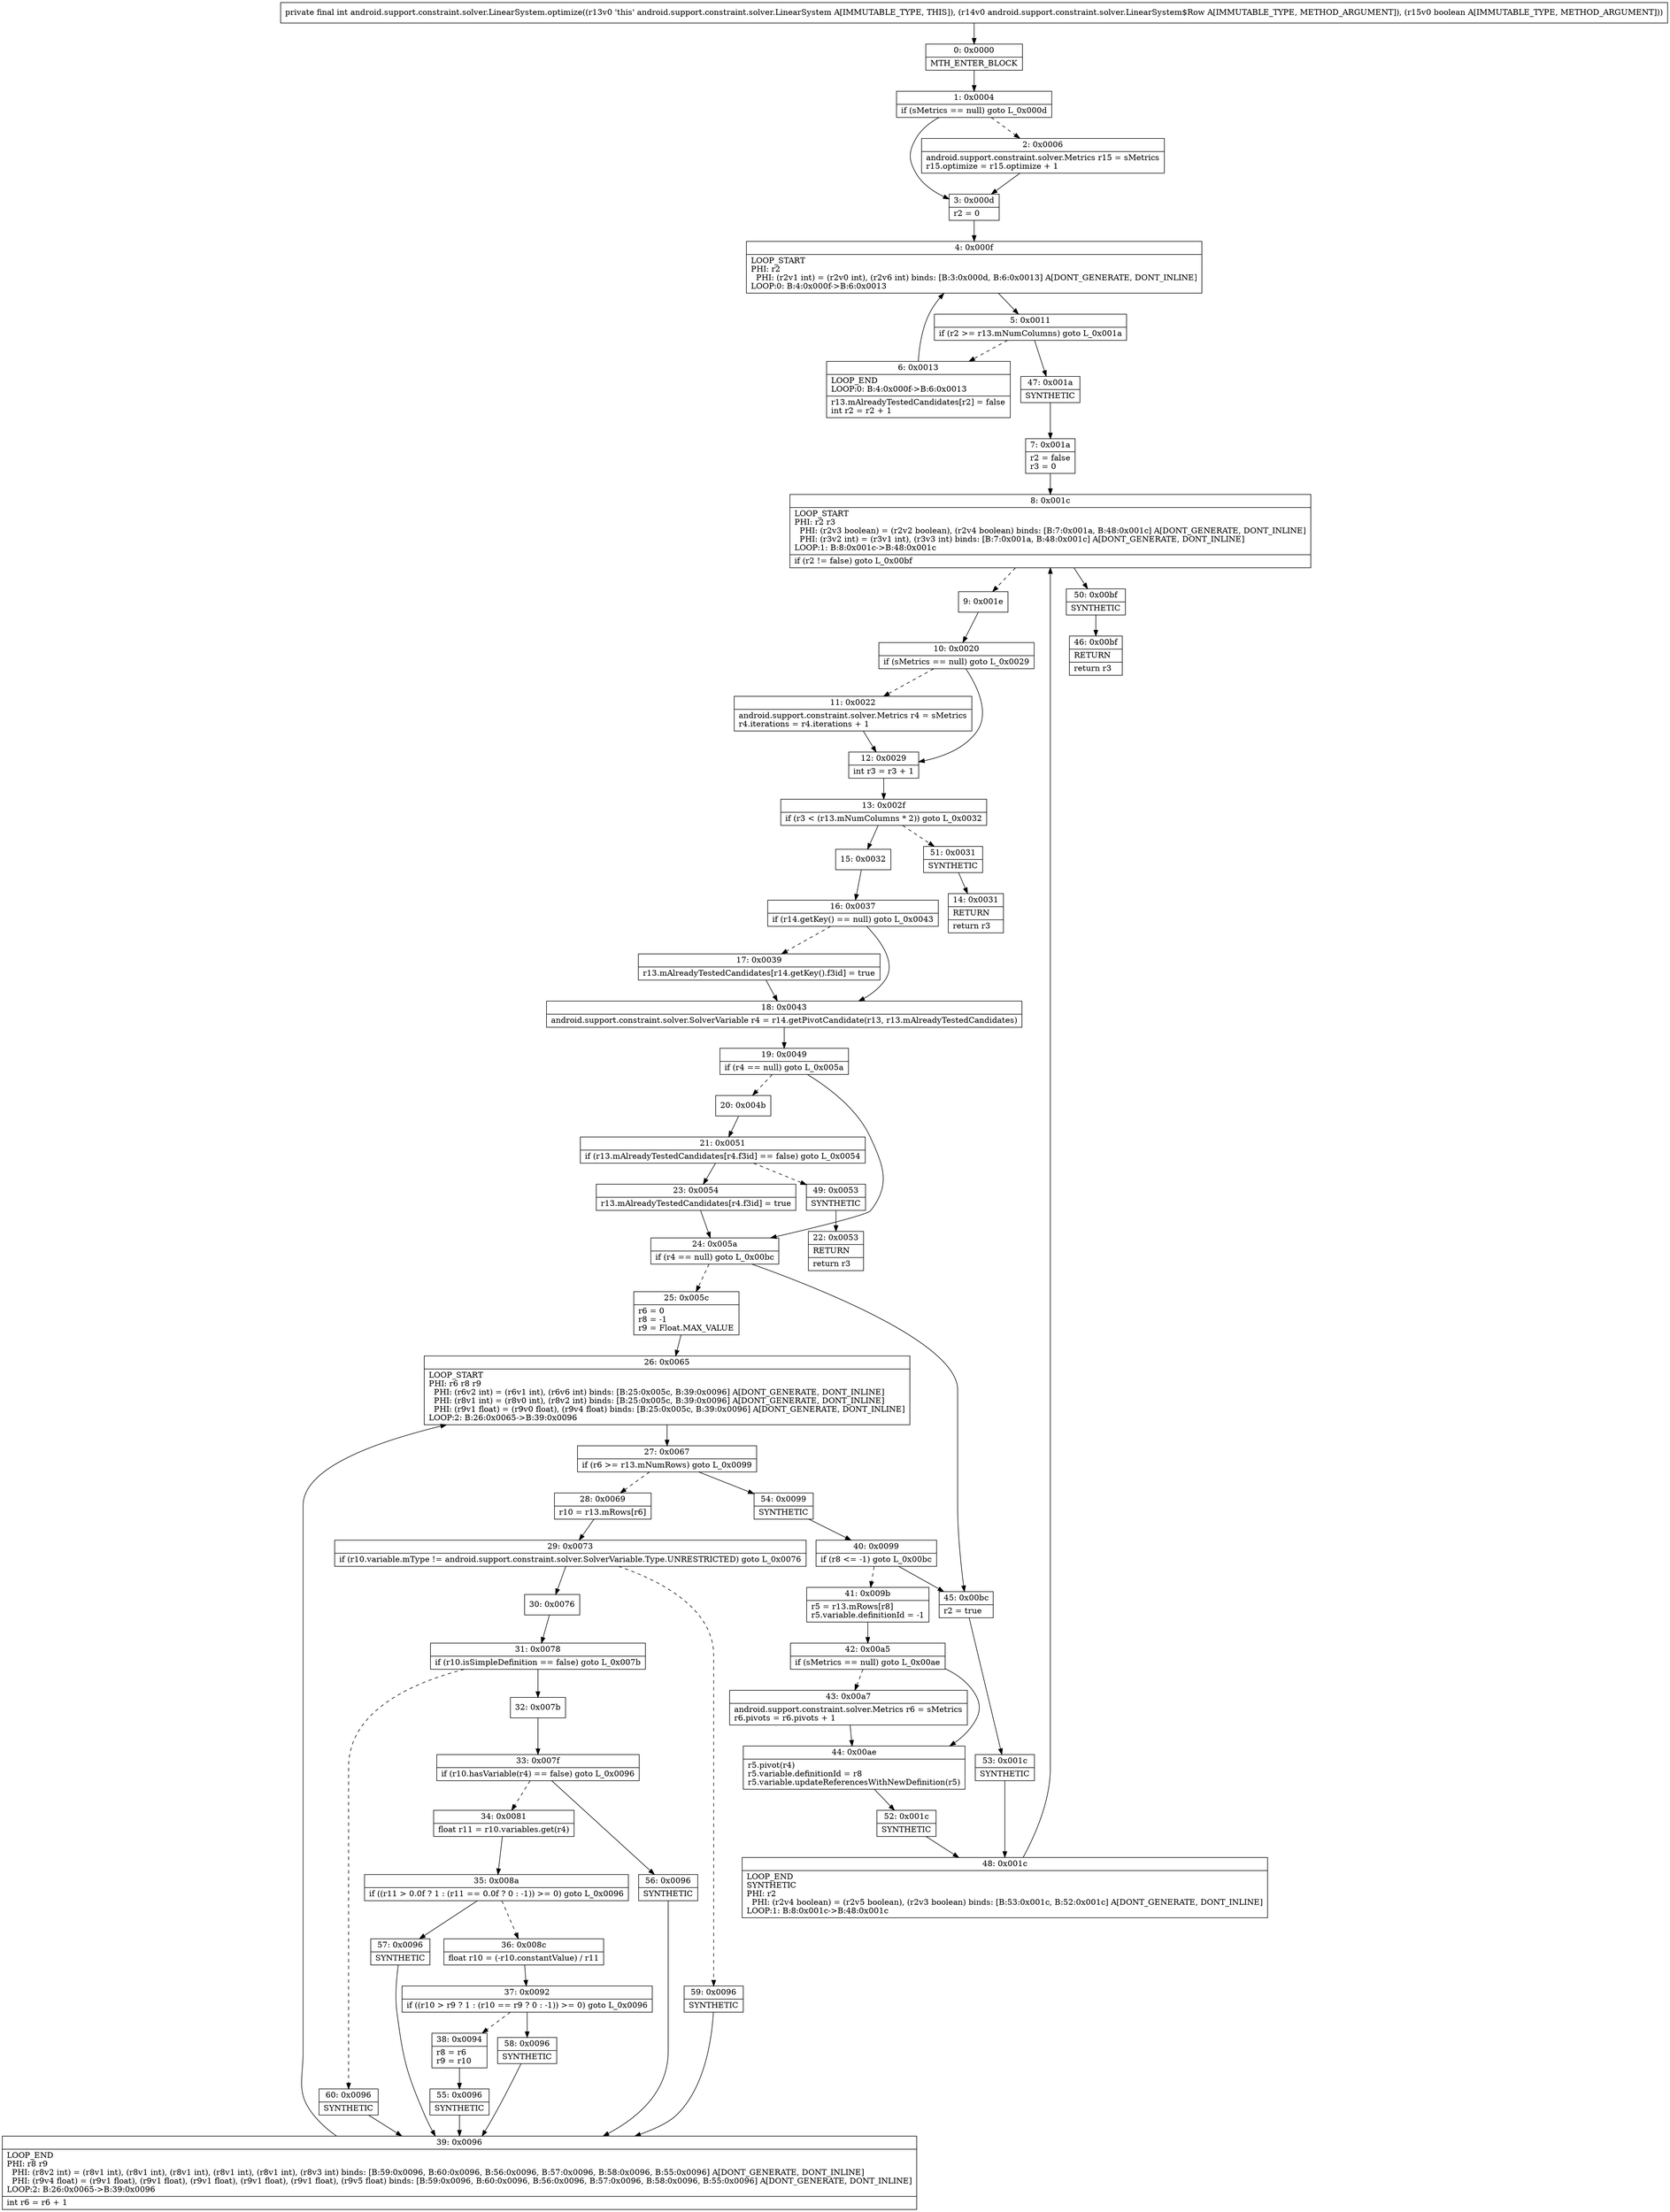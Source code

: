 digraph "CFG forandroid.support.constraint.solver.LinearSystem.optimize(Landroid\/support\/constraint\/solver\/LinearSystem$Row;Z)I" {
Node_0 [shape=record,label="{0\:\ 0x0000|MTH_ENTER_BLOCK\l}"];
Node_1 [shape=record,label="{1\:\ 0x0004|if (sMetrics == null) goto L_0x000d\l}"];
Node_2 [shape=record,label="{2\:\ 0x0006|android.support.constraint.solver.Metrics r15 = sMetrics\lr15.optimize = r15.optimize + 1\l}"];
Node_3 [shape=record,label="{3\:\ 0x000d|r2 = 0\l}"];
Node_4 [shape=record,label="{4\:\ 0x000f|LOOP_START\lPHI: r2 \l  PHI: (r2v1 int) = (r2v0 int), (r2v6 int) binds: [B:3:0x000d, B:6:0x0013] A[DONT_GENERATE, DONT_INLINE]\lLOOP:0: B:4:0x000f\-\>B:6:0x0013\l}"];
Node_5 [shape=record,label="{5\:\ 0x0011|if (r2 \>= r13.mNumColumns) goto L_0x001a\l}"];
Node_6 [shape=record,label="{6\:\ 0x0013|LOOP_END\lLOOP:0: B:4:0x000f\-\>B:6:0x0013\l|r13.mAlreadyTestedCandidates[r2] = false\lint r2 = r2 + 1\l}"];
Node_7 [shape=record,label="{7\:\ 0x001a|r2 = false\lr3 = 0\l}"];
Node_8 [shape=record,label="{8\:\ 0x001c|LOOP_START\lPHI: r2 r3 \l  PHI: (r2v3 boolean) = (r2v2 boolean), (r2v4 boolean) binds: [B:7:0x001a, B:48:0x001c] A[DONT_GENERATE, DONT_INLINE]\l  PHI: (r3v2 int) = (r3v1 int), (r3v3 int) binds: [B:7:0x001a, B:48:0x001c] A[DONT_GENERATE, DONT_INLINE]\lLOOP:1: B:8:0x001c\-\>B:48:0x001c\l|if (r2 != false) goto L_0x00bf\l}"];
Node_9 [shape=record,label="{9\:\ 0x001e}"];
Node_10 [shape=record,label="{10\:\ 0x0020|if (sMetrics == null) goto L_0x0029\l}"];
Node_11 [shape=record,label="{11\:\ 0x0022|android.support.constraint.solver.Metrics r4 = sMetrics\lr4.iterations = r4.iterations + 1\l}"];
Node_12 [shape=record,label="{12\:\ 0x0029|int r3 = r3 + 1\l}"];
Node_13 [shape=record,label="{13\:\ 0x002f|if (r3 \< (r13.mNumColumns * 2)) goto L_0x0032\l}"];
Node_14 [shape=record,label="{14\:\ 0x0031|RETURN\l|return r3\l}"];
Node_15 [shape=record,label="{15\:\ 0x0032}"];
Node_16 [shape=record,label="{16\:\ 0x0037|if (r14.getKey() == null) goto L_0x0043\l}"];
Node_17 [shape=record,label="{17\:\ 0x0039|r13.mAlreadyTestedCandidates[r14.getKey().f3id] = true\l}"];
Node_18 [shape=record,label="{18\:\ 0x0043|android.support.constraint.solver.SolverVariable r4 = r14.getPivotCandidate(r13, r13.mAlreadyTestedCandidates)\l}"];
Node_19 [shape=record,label="{19\:\ 0x0049|if (r4 == null) goto L_0x005a\l}"];
Node_20 [shape=record,label="{20\:\ 0x004b}"];
Node_21 [shape=record,label="{21\:\ 0x0051|if (r13.mAlreadyTestedCandidates[r4.f3id] == false) goto L_0x0054\l}"];
Node_22 [shape=record,label="{22\:\ 0x0053|RETURN\l|return r3\l}"];
Node_23 [shape=record,label="{23\:\ 0x0054|r13.mAlreadyTestedCandidates[r4.f3id] = true\l}"];
Node_24 [shape=record,label="{24\:\ 0x005a|if (r4 == null) goto L_0x00bc\l}"];
Node_25 [shape=record,label="{25\:\ 0x005c|r6 = 0\lr8 = \-1\lr9 = Float.MAX_VALUE\l}"];
Node_26 [shape=record,label="{26\:\ 0x0065|LOOP_START\lPHI: r6 r8 r9 \l  PHI: (r6v2 int) = (r6v1 int), (r6v6 int) binds: [B:25:0x005c, B:39:0x0096] A[DONT_GENERATE, DONT_INLINE]\l  PHI: (r8v1 int) = (r8v0 int), (r8v2 int) binds: [B:25:0x005c, B:39:0x0096] A[DONT_GENERATE, DONT_INLINE]\l  PHI: (r9v1 float) = (r9v0 float), (r9v4 float) binds: [B:25:0x005c, B:39:0x0096] A[DONT_GENERATE, DONT_INLINE]\lLOOP:2: B:26:0x0065\-\>B:39:0x0096\l}"];
Node_27 [shape=record,label="{27\:\ 0x0067|if (r6 \>= r13.mNumRows) goto L_0x0099\l}"];
Node_28 [shape=record,label="{28\:\ 0x0069|r10 = r13.mRows[r6]\l}"];
Node_29 [shape=record,label="{29\:\ 0x0073|if (r10.variable.mType != android.support.constraint.solver.SolverVariable.Type.UNRESTRICTED) goto L_0x0076\l}"];
Node_30 [shape=record,label="{30\:\ 0x0076}"];
Node_31 [shape=record,label="{31\:\ 0x0078|if (r10.isSimpleDefinition == false) goto L_0x007b\l}"];
Node_32 [shape=record,label="{32\:\ 0x007b}"];
Node_33 [shape=record,label="{33\:\ 0x007f|if (r10.hasVariable(r4) == false) goto L_0x0096\l}"];
Node_34 [shape=record,label="{34\:\ 0x0081|float r11 = r10.variables.get(r4)\l}"];
Node_35 [shape=record,label="{35\:\ 0x008a|if ((r11 \> 0.0f ? 1 : (r11 == 0.0f ? 0 : \-1)) \>= 0) goto L_0x0096\l}"];
Node_36 [shape=record,label="{36\:\ 0x008c|float r10 = (\-r10.constantValue) \/ r11\l}"];
Node_37 [shape=record,label="{37\:\ 0x0092|if ((r10 \> r9 ? 1 : (r10 == r9 ? 0 : \-1)) \>= 0) goto L_0x0096\l}"];
Node_38 [shape=record,label="{38\:\ 0x0094|r8 = r6\lr9 = r10\l}"];
Node_39 [shape=record,label="{39\:\ 0x0096|LOOP_END\lPHI: r8 r9 \l  PHI: (r8v2 int) = (r8v1 int), (r8v1 int), (r8v1 int), (r8v1 int), (r8v1 int), (r8v3 int) binds: [B:59:0x0096, B:60:0x0096, B:56:0x0096, B:57:0x0096, B:58:0x0096, B:55:0x0096] A[DONT_GENERATE, DONT_INLINE]\l  PHI: (r9v4 float) = (r9v1 float), (r9v1 float), (r9v1 float), (r9v1 float), (r9v1 float), (r9v5 float) binds: [B:59:0x0096, B:60:0x0096, B:56:0x0096, B:57:0x0096, B:58:0x0096, B:55:0x0096] A[DONT_GENERATE, DONT_INLINE]\lLOOP:2: B:26:0x0065\-\>B:39:0x0096\l|int r6 = r6 + 1\l}"];
Node_40 [shape=record,label="{40\:\ 0x0099|if (r8 \<= \-1) goto L_0x00bc\l}"];
Node_41 [shape=record,label="{41\:\ 0x009b|r5 = r13.mRows[r8]\lr5.variable.definitionId = \-1\l}"];
Node_42 [shape=record,label="{42\:\ 0x00a5|if (sMetrics == null) goto L_0x00ae\l}"];
Node_43 [shape=record,label="{43\:\ 0x00a7|android.support.constraint.solver.Metrics r6 = sMetrics\lr6.pivots = r6.pivots + 1\l}"];
Node_44 [shape=record,label="{44\:\ 0x00ae|r5.pivot(r4)\lr5.variable.definitionId = r8\lr5.variable.updateReferencesWithNewDefinition(r5)\l}"];
Node_45 [shape=record,label="{45\:\ 0x00bc|r2 = true\l}"];
Node_46 [shape=record,label="{46\:\ 0x00bf|RETURN\l|return r3\l}"];
Node_47 [shape=record,label="{47\:\ 0x001a|SYNTHETIC\l}"];
Node_48 [shape=record,label="{48\:\ 0x001c|LOOP_END\lSYNTHETIC\lPHI: r2 \l  PHI: (r2v4 boolean) = (r2v5 boolean), (r2v3 boolean) binds: [B:53:0x001c, B:52:0x001c] A[DONT_GENERATE, DONT_INLINE]\lLOOP:1: B:8:0x001c\-\>B:48:0x001c\l}"];
Node_49 [shape=record,label="{49\:\ 0x0053|SYNTHETIC\l}"];
Node_50 [shape=record,label="{50\:\ 0x00bf|SYNTHETIC\l}"];
Node_51 [shape=record,label="{51\:\ 0x0031|SYNTHETIC\l}"];
Node_52 [shape=record,label="{52\:\ 0x001c|SYNTHETIC\l}"];
Node_53 [shape=record,label="{53\:\ 0x001c|SYNTHETIC\l}"];
Node_54 [shape=record,label="{54\:\ 0x0099|SYNTHETIC\l}"];
Node_55 [shape=record,label="{55\:\ 0x0096|SYNTHETIC\l}"];
Node_56 [shape=record,label="{56\:\ 0x0096|SYNTHETIC\l}"];
Node_57 [shape=record,label="{57\:\ 0x0096|SYNTHETIC\l}"];
Node_58 [shape=record,label="{58\:\ 0x0096|SYNTHETIC\l}"];
Node_59 [shape=record,label="{59\:\ 0x0096|SYNTHETIC\l}"];
Node_60 [shape=record,label="{60\:\ 0x0096|SYNTHETIC\l}"];
MethodNode[shape=record,label="{private final int android.support.constraint.solver.LinearSystem.optimize((r13v0 'this' android.support.constraint.solver.LinearSystem A[IMMUTABLE_TYPE, THIS]), (r14v0 android.support.constraint.solver.LinearSystem$Row A[IMMUTABLE_TYPE, METHOD_ARGUMENT]), (r15v0 boolean A[IMMUTABLE_TYPE, METHOD_ARGUMENT])) }"];
MethodNode -> Node_0;
Node_0 -> Node_1;
Node_1 -> Node_2[style=dashed];
Node_1 -> Node_3;
Node_2 -> Node_3;
Node_3 -> Node_4;
Node_4 -> Node_5;
Node_5 -> Node_6[style=dashed];
Node_5 -> Node_47;
Node_6 -> Node_4;
Node_7 -> Node_8;
Node_8 -> Node_9[style=dashed];
Node_8 -> Node_50;
Node_9 -> Node_10;
Node_10 -> Node_11[style=dashed];
Node_10 -> Node_12;
Node_11 -> Node_12;
Node_12 -> Node_13;
Node_13 -> Node_15;
Node_13 -> Node_51[style=dashed];
Node_15 -> Node_16;
Node_16 -> Node_17[style=dashed];
Node_16 -> Node_18;
Node_17 -> Node_18;
Node_18 -> Node_19;
Node_19 -> Node_20[style=dashed];
Node_19 -> Node_24;
Node_20 -> Node_21;
Node_21 -> Node_23;
Node_21 -> Node_49[style=dashed];
Node_23 -> Node_24;
Node_24 -> Node_25[style=dashed];
Node_24 -> Node_45;
Node_25 -> Node_26;
Node_26 -> Node_27;
Node_27 -> Node_28[style=dashed];
Node_27 -> Node_54;
Node_28 -> Node_29;
Node_29 -> Node_30;
Node_29 -> Node_59[style=dashed];
Node_30 -> Node_31;
Node_31 -> Node_32;
Node_31 -> Node_60[style=dashed];
Node_32 -> Node_33;
Node_33 -> Node_34[style=dashed];
Node_33 -> Node_56;
Node_34 -> Node_35;
Node_35 -> Node_36[style=dashed];
Node_35 -> Node_57;
Node_36 -> Node_37;
Node_37 -> Node_38[style=dashed];
Node_37 -> Node_58;
Node_38 -> Node_55;
Node_39 -> Node_26;
Node_40 -> Node_41[style=dashed];
Node_40 -> Node_45;
Node_41 -> Node_42;
Node_42 -> Node_43[style=dashed];
Node_42 -> Node_44;
Node_43 -> Node_44;
Node_44 -> Node_52;
Node_45 -> Node_53;
Node_47 -> Node_7;
Node_48 -> Node_8;
Node_49 -> Node_22;
Node_50 -> Node_46;
Node_51 -> Node_14;
Node_52 -> Node_48;
Node_53 -> Node_48;
Node_54 -> Node_40;
Node_55 -> Node_39;
Node_56 -> Node_39;
Node_57 -> Node_39;
Node_58 -> Node_39;
Node_59 -> Node_39;
Node_60 -> Node_39;
}

